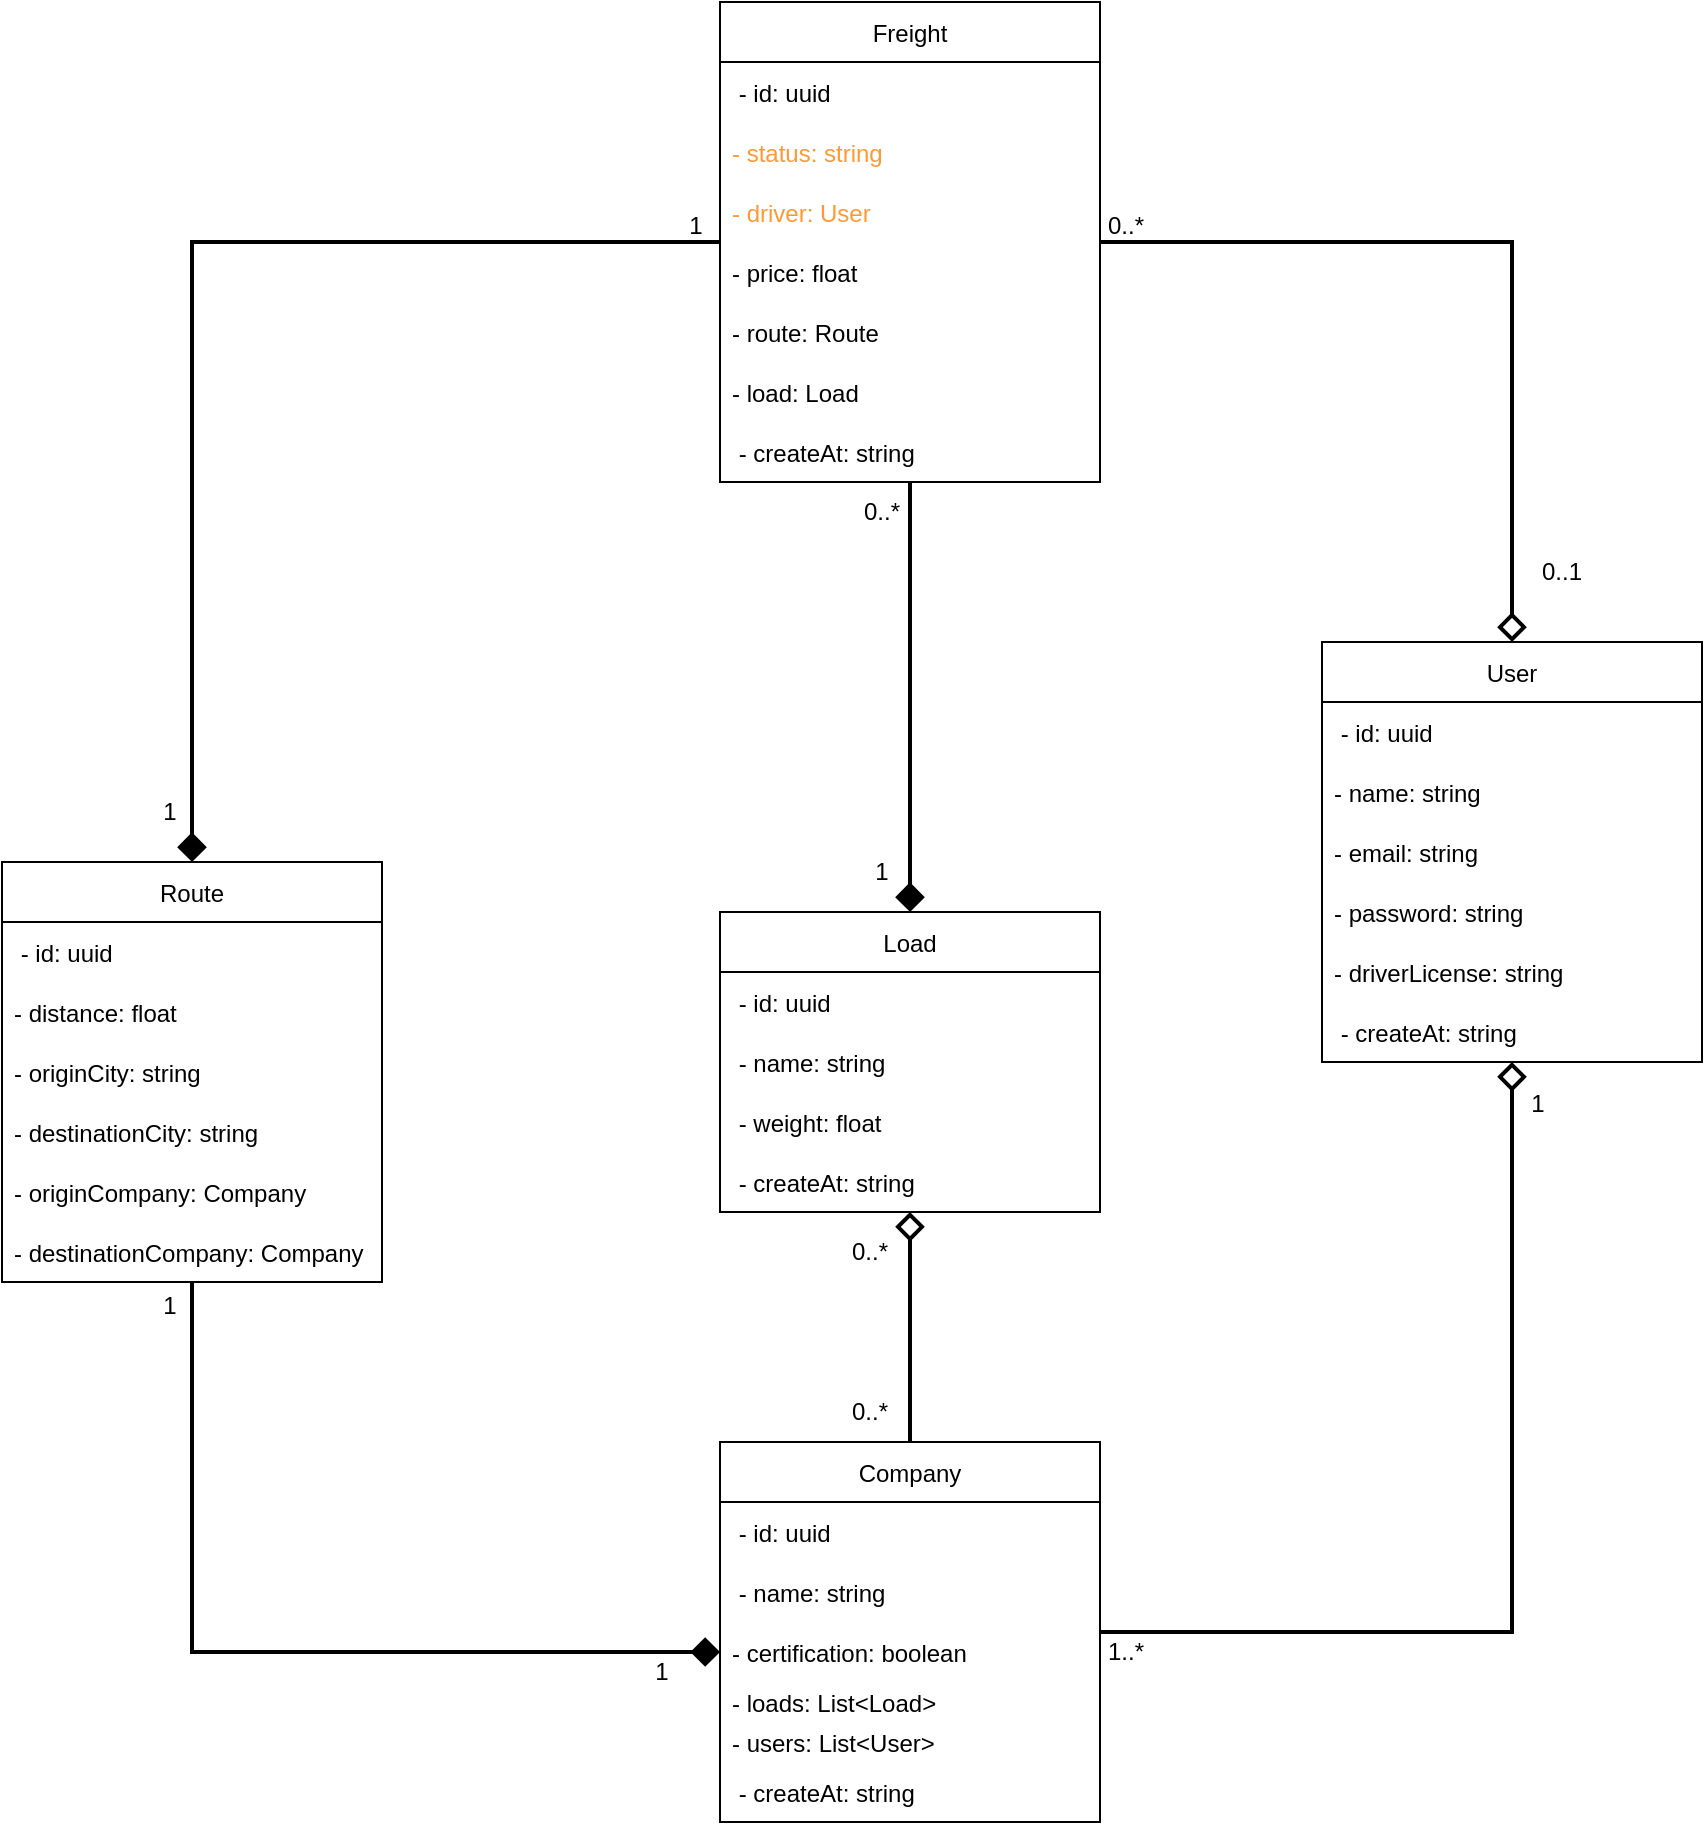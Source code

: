 <mxfile version="20.6.0" type="github" pages="2">
  <diagram id="M3pcUj_e8ZGcJJ1h0OU3" name="Diagrama de Clase">
    <mxGraphModel dx="1021" dy="1715" grid="1" gridSize="10" guides="1" tooltips="1" connect="1" arrows="1" fold="1" page="1" pageScale="1" pageWidth="827" pageHeight="1169" math="0" shadow="0">
      <root>
        <mxCell id="0" />
        <mxCell id="1" parent="0" />
        <mxCell id="J7uX0ePKhyvy9Pcrh8j1-12" style="edgeStyle=orthogonalEdgeStyle;rounded=0;orthogonalLoop=1;jettySize=auto;html=1;strokeWidth=2;fontColor=#FF9933;endArrow=diamond;endFill=0;endSize=10;" parent="1" source="F2yfCua-x1HgIKLivBN5-6" target="F2yfCua-x1HgIKLivBN5-24" edge="1">
          <mxGeometry relative="1" as="geometry" />
        </mxCell>
        <mxCell id="J7uX0ePKhyvy9Pcrh8j1-17" style="edgeStyle=orthogonalEdgeStyle;rounded=0;orthogonalLoop=1;jettySize=auto;html=1;strokeWidth=2;fontColor=#FF9933;endArrow=diamond;endFill=0;endSize=10;" parent="1" source="F2yfCua-x1HgIKLivBN5-6" target="HdKlytza_GGiQgGaJUvl-12" edge="1">
          <mxGeometry relative="1" as="geometry">
            <Array as="points">
              <mxPoint x="1085" y="555" />
            </Array>
            <mxPoint x="1060" y="320" as="targetPoint" />
          </mxGeometry>
        </mxCell>
        <mxCell id="F2yfCua-x1HgIKLivBN5-6" value="Company" style="swimlane;fontStyle=0;childLayout=stackLayout;horizontal=1;startSize=30;horizontalStack=0;resizeParent=1;resizeParentMax=0;resizeLast=0;collapsible=1;marginBottom=0;" parent="1" vertex="1">
          <mxGeometry x="689" y="460" width="190" height="190" as="geometry" />
        </mxCell>
        <mxCell id="F2yfCua-x1HgIKLivBN5-7" value=" - id: uuid" style="text;strokeColor=none;fillColor=none;align=left;verticalAlign=middle;spacingLeft=4;spacingRight=4;overflow=hidden;points=[[0,0.5],[1,0.5]];portConstraint=eastwest;rotatable=0;" parent="F2yfCua-x1HgIKLivBN5-6" vertex="1">
          <mxGeometry y="30" width="190" height="30" as="geometry" />
        </mxCell>
        <mxCell id="ld96d70Gmt-_mfUiLXAM-1" value=" - name: string" style="text;strokeColor=none;fillColor=none;align=left;verticalAlign=middle;spacingLeft=4;spacingRight=4;overflow=hidden;points=[[0,0.5],[1,0.5]];portConstraint=eastwest;rotatable=0;" parent="F2yfCua-x1HgIKLivBN5-6" vertex="1">
          <mxGeometry y="60" width="190" height="30" as="geometry" />
        </mxCell>
        <mxCell id="F2yfCua-x1HgIKLivBN5-8" value="- certification: boolean" style="text;strokeColor=none;fillColor=none;align=left;verticalAlign=middle;spacingLeft=4;spacingRight=4;overflow=hidden;points=[[0,0.5],[1,0.5]];portConstraint=eastwest;rotatable=0;" parent="F2yfCua-x1HgIKLivBN5-6" vertex="1">
          <mxGeometry y="90" width="190" height="30" as="geometry" />
        </mxCell>
        <mxCell id="ld96d70Gmt-_mfUiLXAM-87" value="- loads: List&lt;Load&gt;" style="text;strokeColor=none;fillColor=none;align=left;verticalAlign=middle;spacingLeft=4;spacingRight=4;overflow=hidden;points=[[0,0.5],[1,0.5]];portConstraint=eastwest;rotatable=0;" parent="F2yfCua-x1HgIKLivBN5-6" vertex="1">
          <mxGeometry y="120" width="190" height="20" as="geometry" />
        </mxCell>
        <mxCell id="J7uX0ePKhyvy9Pcrh8j1-10" value="- users: List&lt;User&gt;" style="text;strokeColor=none;fillColor=none;align=left;verticalAlign=middle;spacingLeft=4;spacingRight=4;overflow=hidden;points=[[0,0.5],[1,0.5]];portConstraint=eastwest;rotatable=0;" parent="F2yfCua-x1HgIKLivBN5-6" vertex="1">
          <mxGeometry y="140" width="190" height="20" as="geometry" />
        </mxCell>
        <mxCell id="pTG3mIIrtEYWrlTueh43-6" value=" - createAt: string" style="text;strokeColor=none;fillColor=none;align=left;verticalAlign=middle;spacingLeft=4;spacingRight=4;overflow=hidden;points=[[0,0.5],[1,0.5]];portConstraint=eastwest;rotatable=0;" parent="F2yfCua-x1HgIKLivBN5-6" vertex="1">
          <mxGeometry y="160" width="190" height="30" as="geometry" />
        </mxCell>
        <mxCell id="F2yfCua-x1HgIKLivBN5-24" value="Load" style="swimlane;fontStyle=0;childLayout=stackLayout;horizontal=1;startSize=30;horizontalStack=0;resizeParent=1;resizeParentMax=0;resizeLast=0;collapsible=1;marginBottom=0;" parent="1" vertex="1">
          <mxGeometry x="689" y="195" width="190" height="150" as="geometry" />
        </mxCell>
        <mxCell id="ld96d70Gmt-_mfUiLXAM-4" value=" - id: uuid" style="text;strokeColor=none;fillColor=none;align=left;verticalAlign=middle;spacingLeft=4;spacingRight=4;overflow=hidden;points=[[0,0.5],[1,0.5]];portConstraint=eastwest;rotatable=0;" parent="F2yfCua-x1HgIKLivBN5-24" vertex="1">
          <mxGeometry y="30" width="190" height="30" as="geometry" />
        </mxCell>
        <mxCell id="F2yfCua-x1HgIKLivBN5-72" value=" - name: string" style="text;strokeColor=none;fillColor=none;align=left;verticalAlign=middle;spacingLeft=4;spacingRight=4;overflow=hidden;points=[[0,0.5],[1,0.5]];portConstraint=eastwest;rotatable=0;" parent="F2yfCua-x1HgIKLivBN5-24" vertex="1">
          <mxGeometry y="60" width="190" height="30" as="geometry" />
        </mxCell>
        <mxCell id="SRt64cAYokg9fVg4joZT-1" value=" - weight: float" style="text;strokeColor=none;fillColor=none;align=left;verticalAlign=middle;spacingLeft=4;spacingRight=4;overflow=hidden;points=[[0,0.5],[1,0.5]];portConstraint=eastwest;rotatable=0;" parent="F2yfCua-x1HgIKLivBN5-24" vertex="1">
          <mxGeometry y="90" width="190" height="30" as="geometry" />
        </mxCell>
        <mxCell id="pTG3mIIrtEYWrlTueh43-5" value=" - createAt: string" style="text;strokeColor=none;fillColor=none;align=left;verticalAlign=middle;spacingLeft=4;spacingRight=4;overflow=hidden;points=[[0,0.5],[1,0.5]];portConstraint=eastwest;rotatable=0;" parent="F2yfCua-x1HgIKLivBN5-24" vertex="1">
          <mxGeometry y="120" width="190" height="30" as="geometry" />
        </mxCell>
        <mxCell id="J7uX0ePKhyvy9Pcrh8j1-13" style="edgeStyle=orthogonalEdgeStyle;rounded=0;orthogonalLoop=1;jettySize=auto;html=1;strokeWidth=2;fontColor=#FF9933;endArrow=diamond;endFill=1;endSize=10;" parent="1" source="F2yfCua-x1HgIKLivBN5-39" target="F2yfCua-x1HgIKLivBN5-24" edge="1">
          <mxGeometry relative="1" as="geometry" />
        </mxCell>
        <mxCell id="J7uX0ePKhyvy9Pcrh8j1-14" style="edgeStyle=orthogonalEdgeStyle;rounded=0;orthogonalLoop=1;jettySize=auto;html=1;strokeWidth=2;fontColor=#FF9933;endArrow=diamond;endFill=1;endSize=10;" parent="1" source="F2yfCua-x1HgIKLivBN5-39" target="F2yfCua-x1HgIKLivBN5-77" edge="1">
          <mxGeometry relative="1" as="geometry" />
        </mxCell>
        <mxCell id="J7uX0ePKhyvy9Pcrh8j1-16" style="edgeStyle=orthogonalEdgeStyle;rounded=0;orthogonalLoop=1;jettySize=auto;html=1;strokeWidth=2;fontColor=#FF9933;endArrow=diamond;endFill=0;endSize=10;" parent="1" source="F2yfCua-x1HgIKLivBN5-39" target="HdKlytza_GGiQgGaJUvl-12" edge="1">
          <mxGeometry relative="1" as="geometry" />
        </mxCell>
        <mxCell id="F2yfCua-x1HgIKLivBN5-39" value="Freight" style="swimlane;fontStyle=0;childLayout=stackLayout;horizontal=1;startSize=30;horizontalStack=0;resizeParent=1;resizeParentMax=0;resizeLast=0;collapsible=1;marginBottom=0;" parent="1" vertex="1">
          <mxGeometry x="689" y="-260" width="190" height="240" as="geometry" />
        </mxCell>
        <mxCell id="ld96d70Gmt-_mfUiLXAM-5" value=" - id: uuid" style="text;strokeColor=none;fillColor=none;align=left;verticalAlign=middle;spacingLeft=4;spacingRight=4;overflow=hidden;points=[[0,0.5],[1,0.5]];portConstraint=eastwest;rotatable=0;" parent="F2yfCua-x1HgIKLivBN5-39" vertex="1">
          <mxGeometry y="30" width="190" height="30" as="geometry" />
        </mxCell>
        <mxCell id="HdKlytza_GGiQgGaJUvl-10" value="- status: string" style="text;strokeColor=none;fillColor=none;align=left;verticalAlign=middle;spacingLeft=4;spacingRight=4;overflow=hidden;points=[[0,0.5],[1,0.5]];portConstraint=eastwest;rotatable=0;labelBackgroundColor=none;fontColor=#FF9933;" parent="F2yfCua-x1HgIKLivBN5-39" vertex="1">
          <mxGeometry y="60" width="190" height="30" as="geometry" />
        </mxCell>
        <mxCell id="HdKlytza_GGiQgGaJUvl-15" value="- driver: User" style="text;strokeColor=none;fillColor=none;align=left;verticalAlign=middle;spacingLeft=4;spacingRight=4;overflow=hidden;points=[[0,0.5],[1,0.5]];portConstraint=eastwest;rotatable=0;fontColor=#FF9933;" parent="F2yfCua-x1HgIKLivBN5-39" vertex="1">
          <mxGeometry y="90" width="190" height="30" as="geometry" />
        </mxCell>
        <mxCell id="HdKlytza_GGiQgGaJUvl-16" value="- price: float" style="text;strokeColor=none;fillColor=none;align=left;verticalAlign=middle;spacingLeft=4;spacingRight=4;overflow=hidden;points=[[0,0.5],[1,0.5]];portConstraint=eastwest;rotatable=0;" parent="F2yfCua-x1HgIKLivBN5-39" vertex="1">
          <mxGeometry y="120" width="190" height="30" as="geometry" />
        </mxCell>
        <mxCell id="F2yfCua-x1HgIKLivBN5-60" value="- route: Route" style="text;strokeColor=none;fillColor=none;align=left;verticalAlign=middle;spacingLeft=4;spacingRight=4;overflow=hidden;points=[[0,0.5],[1,0.5]];portConstraint=eastwest;rotatable=0;" parent="F2yfCua-x1HgIKLivBN5-39" vertex="1">
          <mxGeometry y="150" width="190" height="30" as="geometry" />
        </mxCell>
        <mxCell id="HdKlytza_GGiQgGaJUvl-18" value="- load: Load" style="text;strokeColor=none;fillColor=none;align=left;verticalAlign=middle;spacingLeft=4;spacingRight=4;overflow=hidden;points=[[0,0.5],[1,0.5]];portConstraint=eastwest;rotatable=0;" parent="F2yfCua-x1HgIKLivBN5-39" vertex="1">
          <mxGeometry y="180" width="190" height="30" as="geometry" />
        </mxCell>
        <mxCell id="ld96d70Gmt-_mfUiLXAM-8" value=" - createAt: string" style="text;strokeColor=none;fillColor=none;align=left;verticalAlign=middle;spacingLeft=4;spacingRight=4;overflow=hidden;points=[[0,0.5],[1,0.5]];portConstraint=eastwest;rotatable=0;" parent="F2yfCua-x1HgIKLivBN5-39" vertex="1">
          <mxGeometry y="210" width="190" height="30" as="geometry" />
        </mxCell>
        <mxCell id="J7uX0ePKhyvy9Pcrh8j1-15" style="edgeStyle=orthogonalEdgeStyle;rounded=0;orthogonalLoop=1;jettySize=auto;html=1;entryX=0;entryY=0.5;entryDx=0;entryDy=0;strokeWidth=2;fontColor=#FF9933;endArrow=diamond;endFill=1;endSize=10;" parent="1" source="F2yfCua-x1HgIKLivBN5-77" target="F2yfCua-x1HgIKLivBN5-8" edge="1">
          <mxGeometry relative="1" as="geometry" />
        </mxCell>
        <mxCell id="F2yfCua-x1HgIKLivBN5-77" value="Route" style="swimlane;fontStyle=0;childLayout=stackLayout;horizontal=1;startSize=30;horizontalStack=0;resizeParent=1;resizeParentMax=0;resizeLast=0;collapsible=1;marginBottom=0;" parent="1" vertex="1">
          <mxGeometry x="330" y="170" width="190" height="210" as="geometry" />
        </mxCell>
        <mxCell id="ld96d70Gmt-_mfUiLXAM-3" value=" - id: uuid" style="text;strokeColor=none;fillColor=none;align=left;verticalAlign=middle;spacingLeft=4;spacingRight=4;overflow=hidden;points=[[0,0.5],[1,0.5]];portConstraint=eastwest;rotatable=0;" parent="F2yfCua-x1HgIKLivBN5-77" vertex="1">
          <mxGeometry y="30" width="190" height="30" as="geometry" />
        </mxCell>
        <mxCell id="CucOphMQl8QsdvXRG6Uy-3" value="- distance: float" style="text;strokeColor=none;fillColor=none;align=left;verticalAlign=middle;spacingLeft=4;spacingRight=4;overflow=hidden;points=[[0,0.5],[1,0.5]];portConstraint=eastwest;rotatable=0;" parent="F2yfCua-x1HgIKLivBN5-77" vertex="1">
          <mxGeometry y="60" width="190" height="30" as="geometry" />
        </mxCell>
        <mxCell id="F2yfCua-x1HgIKLivBN5-79" value="- originCity: string" style="text;strokeColor=none;fillColor=none;align=left;verticalAlign=middle;spacingLeft=4;spacingRight=4;overflow=hidden;points=[[0,0.5],[1,0.5]];portConstraint=eastwest;rotatable=0;" parent="F2yfCua-x1HgIKLivBN5-77" vertex="1">
          <mxGeometry y="90" width="190" height="30" as="geometry" />
        </mxCell>
        <mxCell id="F2yfCua-x1HgIKLivBN5-80" value="- destinationCity: string" style="text;strokeColor=none;fillColor=none;align=left;verticalAlign=middle;spacingLeft=4;spacingRight=4;overflow=hidden;points=[[0,0.5],[1,0.5]];portConstraint=eastwest;rotatable=0;" parent="F2yfCua-x1HgIKLivBN5-77" vertex="1">
          <mxGeometry y="120" width="190" height="30" as="geometry" />
        </mxCell>
        <mxCell id="F2yfCua-x1HgIKLivBN5-83" value="- originCompany: Company" style="text;strokeColor=none;fillColor=none;align=left;verticalAlign=middle;spacingLeft=4;spacingRight=4;overflow=hidden;points=[[0,0.5],[1,0.5]];portConstraint=eastwest;rotatable=0;" parent="F2yfCua-x1HgIKLivBN5-77" vertex="1">
          <mxGeometry y="150" width="190" height="30" as="geometry" />
        </mxCell>
        <mxCell id="F2yfCua-x1HgIKLivBN5-84" value="- destinationCompany: Company" style="text;strokeColor=none;fillColor=none;align=left;verticalAlign=middle;spacingLeft=4;spacingRight=4;overflow=hidden;points=[[0,0.5],[1,0.5]];portConstraint=eastwest;rotatable=0;" parent="F2yfCua-x1HgIKLivBN5-77" vertex="1">
          <mxGeometry y="180" width="190" height="30" as="geometry" />
        </mxCell>
        <mxCell id="HdKlytza_GGiQgGaJUvl-12" value="User" style="swimlane;fontStyle=0;childLayout=stackLayout;horizontal=1;startSize=30;horizontalStack=0;resizeParent=1;resizeParentMax=0;resizeLast=0;collapsible=1;marginBottom=0;" parent="1" vertex="1">
          <mxGeometry x="990" y="60" width="190" height="210" as="geometry" />
        </mxCell>
        <mxCell id="ld96d70Gmt-_mfUiLXAM-6" value=" - id: uuid" style="text;strokeColor=none;fillColor=none;align=left;verticalAlign=middle;spacingLeft=4;spacingRight=4;overflow=hidden;points=[[0,0.5],[1,0.5]];portConstraint=eastwest;rotatable=0;" parent="HdKlytza_GGiQgGaJUvl-12" vertex="1">
          <mxGeometry y="30" width="190" height="30" as="geometry" />
        </mxCell>
        <mxCell id="HdKlytza_GGiQgGaJUvl-13" value="- name: string" style="text;strokeColor=none;fillColor=none;align=left;verticalAlign=middle;spacingLeft=4;spacingRight=4;overflow=hidden;points=[[0,0.5],[1,0.5]];portConstraint=eastwest;rotatable=0;" parent="HdKlytza_GGiQgGaJUvl-12" vertex="1">
          <mxGeometry y="60" width="190" height="30" as="geometry" />
        </mxCell>
        <mxCell id="pTG3mIIrtEYWrlTueh43-2" value="- email: string" style="text;strokeColor=none;fillColor=none;align=left;verticalAlign=middle;spacingLeft=4;spacingRight=4;overflow=hidden;points=[[0,0.5],[1,0.5]];portConstraint=eastwest;rotatable=0;" parent="HdKlytza_GGiQgGaJUvl-12" vertex="1">
          <mxGeometry y="90" width="190" height="30" as="geometry" />
        </mxCell>
        <mxCell id="pTG3mIIrtEYWrlTueh43-3" value="- password: string" style="text;strokeColor=none;fillColor=none;align=left;verticalAlign=middle;spacingLeft=4;spacingRight=4;overflow=hidden;points=[[0,0.5],[1,0.5]];portConstraint=eastwest;rotatable=0;" parent="HdKlytza_GGiQgGaJUvl-12" vertex="1">
          <mxGeometry y="120" width="190" height="30" as="geometry" />
        </mxCell>
        <mxCell id="pTG3mIIrtEYWrlTueh43-4" value="- driverLicense: string" style="text;strokeColor=none;fillColor=none;align=left;verticalAlign=middle;spacingLeft=4;spacingRight=4;overflow=hidden;points=[[0,0.5],[1,0.5]];portConstraint=eastwest;rotatable=0;" parent="HdKlytza_GGiQgGaJUvl-12" vertex="1">
          <mxGeometry y="150" width="190" height="30" as="geometry" />
        </mxCell>
        <mxCell id="pTG3mIIrtEYWrlTueh43-1" value=" - createAt: string" style="text;strokeColor=none;fillColor=none;align=left;verticalAlign=middle;spacingLeft=4;spacingRight=4;overflow=hidden;points=[[0,0.5],[1,0.5]];portConstraint=eastwest;rotatable=0;" parent="HdKlytza_GGiQgGaJUvl-12" vertex="1">
          <mxGeometry y="180" width="190" height="30" as="geometry" />
        </mxCell>
        <mxCell id="HdKlytza_GGiQgGaJUvl-30" value="1" style="text;html=1;strokeColor=none;fillColor=none;align=center;verticalAlign=middle;whiteSpace=wrap;rounded=0;" parent="1" vertex="1">
          <mxGeometry x="667" y="-153" width="20" height="10" as="geometry" />
        </mxCell>
        <mxCell id="HdKlytza_GGiQgGaJUvl-34" value="0..1" style="text;html=1;strokeColor=none;fillColor=none;align=center;verticalAlign=middle;whiteSpace=wrap;rounded=0;" parent="1" vertex="1">
          <mxGeometry x="1100" y="20" width="20" height="10" as="geometry" />
        </mxCell>
        <mxCell id="HdKlytza_GGiQgGaJUvl-45" value="1" style="text;html=1;strokeColor=none;fillColor=none;align=center;verticalAlign=middle;whiteSpace=wrap;rounded=0;" parent="1" vertex="1">
          <mxGeometry x="760" y="170" width="20" height="10" as="geometry" />
        </mxCell>
        <mxCell id="HdKlytza_GGiQgGaJUvl-46" value="0..*" style="text;html=1;strokeColor=none;fillColor=none;align=center;verticalAlign=middle;whiteSpace=wrap;rounded=0;" parent="1" vertex="1">
          <mxGeometry x="760" y="-10" width="20" height="10" as="geometry" />
        </mxCell>
        <mxCell id="hMBWMICOuz-v4nyTVwGk-6" value="1" style="text;html=1;strokeColor=none;fillColor=none;align=center;verticalAlign=middle;whiteSpace=wrap;rounded=0;" parent="1" vertex="1">
          <mxGeometry x="650" y="570" width="20" height="10" as="geometry" />
        </mxCell>
        <mxCell id="hMBWMICOuz-v4nyTVwGk-7" value="1" style="text;html=1;strokeColor=none;fillColor=none;align=center;verticalAlign=middle;whiteSpace=wrap;rounded=0;" parent="1" vertex="1">
          <mxGeometry x="404" y="140" width="20" height="10" as="geometry" />
        </mxCell>
        <mxCell id="hMBWMICOuz-v4nyTVwGk-12" value="0..*" style="text;html=1;strokeColor=none;fillColor=none;align=center;verticalAlign=middle;whiteSpace=wrap;rounded=0;" parent="1" vertex="1">
          <mxGeometry x="754" y="360" width="20" height="10" as="geometry" />
        </mxCell>
        <mxCell id="hMBWMICOuz-v4nyTVwGk-13" value="0..*" style="text;html=1;strokeColor=none;fillColor=none;align=center;verticalAlign=middle;whiteSpace=wrap;rounded=0;" parent="1" vertex="1">
          <mxGeometry x="754" y="440" width="20" height="10" as="geometry" />
        </mxCell>
        <mxCell id="J7uX0ePKhyvy9Pcrh8j1-18" value="1" style="text;html=1;strokeColor=none;fillColor=none;align=center;verticalAlign=middle;whiteSpace=wrap;rounded=0;" parent="1" vertex="1">
          <mxGeometry x="404" y="387" width="20" height="10" as="geometry" />
        </mxCell>
        <mxCell id="J7uX0ePKhyvy9Pcrh8j1-20" value="1..*" style="text;html=1;strokeColor=none;fillColor=none;align=center;verticalAlign=middle;whiteSpace=wrap;rounded=0;" parent="1" vertex="1">
          <mxGeometry x="882" y="560" width="20" height="10" as="geometry" />
        </mxCell>
        <mxCell id="J7uX0ePKhyvy9Pcrh8j1-21" value="0..*" style="text;html=1;strokeColor=none;fillColor=none;align=center;verticalAlign=middle;whiteSpace=wrap;rounded=0;" parent="1" vertex="1">
          <mxGeometry x="882" y="-153" width="20" height="10" as="geometry" />
        </mxCell>
        <mxCell id="J7uX0ePKhyvy9Pcrh8j1-36" value="1" style="text;html=1;strokeColor=none;fillColor=none;align=center;verticalAlign=middle;whiteSpace=wrap;rounded=0;" parent="1" vertex="1">
          <mxGeometry x="1088" y="286" width="20" height="10" as="geometry" />
        </mxCell>
      </root>
    </mxGraphModel>
  </diagram>
  <diagram id="1bz0O799h8V0yVq-FYLp" name="Diagrama de Casos de Uso">
    <mxGraphModel dx="1578" dy="844" grid="1" gridSize="10" guides="1" tooltips="1" connect="1" arrows="1" fold="1" page="1" pageScale="1" pageWidth="827" pageHeight="1169" math="0" shadow="0">
      <root>
        <mxCell id="0" />
        <mxCell id="1" parent="0" />
        <mxCell id="QoGKlaLHUCBEnwmlQGfR-20" style="edgeStyle=orthogonalEdgeStyle;curved=1;rounded=0;orthogonalLoop=1;jettySize=auto;html=1;entryX=0.5;entryY=1;entryDx=0;entryDy=0;strokeWidth=1;" edge="1" parent="1" source="QoGKlaLHUCBEnwmlQGfR-1" target="QoGKlaLHUCBEnwmlQGfR-5">
          <mxGeometry relative="1" as="geometry" />
        </mxCell>
        <mxCell id="QoGKlaLHUCBEnwmlQGfR-21" style="edgeStyle=orthogonalEdgeStyle;curved=1;rounded=0;orthogonalLoop=1;jettySize=auto;html=1;entryX=0.5;entryY=1;entryDx=0;entryDy=0;strokeWidth=1;" edge="1" parent="1" source="QoGKlaLHUCBEnwmlQGfR-1" target="QoGKlaLHUCBEnwmlQGfR-4">
          <mxGeometry relative="1" as="geometry" />
        </mxCell>
        <mxCell id="QoGKlaLHUCBEnwmlQGfR-22" style="edgeStyle=orthogonalEdgeStyle;curved=1;rounded=0;orthogonalLoop=1;jettySize=auto;html=1;entryX=0.5;entryY=1;entryDx=0;entryDy=0;strokeWidth=1;" edge="1" parent="1" source="QoGKlaLHUCBEnwmlQGfR-1" target="QoGKlaLHUCBEnwmlQGfR-7">
          <mxGeometry relative="1" as="geometry" />
        </mxCell>
        <mxCell id="QoGKlaLHUCBEnwmlQGfR-23" style="edgeStyle=orthogonalEdgeStyle;curved=1;rounded=0;orthogonalLoop=1;jettySize=auto;html=1;entryX=0.5;entryY=1;entryDx=0;entryDy=0;strokeWidth=1;" edge="1" parent="1" source="QoGKlaLHUCBEnwmlQGfR-1" target="QoGKlaLHUCBEnwmlQGfR-6">
          <mxGeometry relative="1" as="geometry" />
        </mxCell>
        <mxCell id="QoGKlaLHUCBEnwmlQGfR-24" style="edgeStyle=orthogonalEdgeStyle;curved=1;rounded=0;orthogonalLoop=1;jettySize=auto;html=1;strokeWidth=1;" edge="1" parent="1" source="QoGKlaLHUCBEnwmlQGfR-1" target="QoGKlaLHUCBEnwmlQGfR-9">
          <mxGeometry relative="1" as="geometry" />
        </mxCell>
        <mxCell id="QoGKlaLHUCBEnwmlQGfR-1" value="Empresa" style="shape=umlActor;verticalLabelPosition=bottom;verticalAlign=top;html=1;outlineConnect=0;" vertex="1" parent="1">
          <mxGeometry x="398" y="740" width="30" height="60" as="geometry" />
        </mxCell>
        <mxCell id="R5DaQg2-dEpTNpGCotOX-2" style="edgeStyle=orthogonalEdgeStyle;curved=1;rounded=0;orthogonalLoop=1;jettySize=auto;html=1;entryX=0.5;entryY=0;entryDx=0;entryDy=0;strokeWidth=1;" edge="1" parent="1" source="QoGKlaLHUCBEnwmlQGfR-2" target="QoGKlaLHUCBEnwmlQGfR-9">
          <mxGeometry relative="1" as="geometry" />
        </mxCell>
        <mxCell id="R5DaQg2-dEpTNpGCotOX-4" style="edgeStyle=orthogonalEdgeStyle;curved=1;rounded=0;orthogonalLoop=1;jettySize=auto;html=1;entryX=1;entryY=0.5;entryDx=0;entryDy=0;strokeWidth=1;" edge="1" parent="1" source="QoGKlaLHUCBEnwmlQGfR-2" target="QoGKlaLHUCBEnwmlQGfR-8">
          <mxGeometry relative="1" as="geometry" />
        </mxCell>
        <mxCell id="R5DaQg2-dEpTNpGCotOX-6" style="edgeStyle=orthogonalEdgeStyle;curved=1;rounded=0;orthogonalLoop=1;jettySize=auto;html=1;entryX=0;entryY=0.5;entryDx=0;entryDy=0;strokeWidth=1;" edge="1" parent="1" source="QoGKlaLHUCBEnwmlQGfR-2" target="R5DaQg2-dEpTNpGCotOX-5">
          <mxGeometry relative="1" as="geometry" />
        </mxCell>
        <mxCell id="R5DaQg2-dEpTNpGCotOX-7" value="" style="edgeStyle=orthogonalEdgeStyle;curved=1;rounded=0;orthogonalLoop=1;jettySize=auto;html=1;strokeWidth=1;" edge="1" parent="1" source="QoGKlaLHUCBEnwmlQGfR-2" target="QoGKlaLHUCBEnwmlQGfR-9">
          <mxGeometry relative="1" as="geometry" />
        </mxCell>
        <mxCell id="QoGKlaLHUCBEnwmlQGfR-2" value="Motorista" style="shape=umlActor;verticalLabelPosition=top;verticalAlign=bottom;html=1;outlineConnect=0;direction=east;horizontal=1;labelPosition=center;align=center;" vertex="1" parent="1">
          <mxGeometry x="398" y="210" width="30" height="60" as="geometry" />
        </mxCell>
        <mxCell id="QoGKlaLHUCBEnwmlQGfR-26" style="edgeStyle=orthogonalEdgeStyle;curved=1;rounded=0;orthogonalLoop=1;jettySize=auto;html=1;entryX=1;entryY=0.5;entryDx=0;entryDy=0;strokeWidth=1;dashed=1;" edge="1" parent="1" source="QoGKlaLHUCBEnwmlQGfR-4" target="QoGKlaLHUCBEnwmlQGfR-9">
          <mxGeometry relative="1" as="geometry">
            <Array as="points">
              <mxPoint x="704" y="410" />
            </Array>
          </mxGeometry>
        </mxCell>
        <mxCell id="QoGKlaLHUCBEnwmlQGfR-27" value="&amp;lt;&amp;lt;include&amp;gt;&amp;gt;" style="edgeLabel;html=1;align=center;verticalAlign=middle;resizable=0;points=[];" vertex="1" connectable="0" parent="QoGKlaLHUCBEnwmlQGfR-26">
          <mxGeometry x="-0.493" y="40" relative="1" as="geometry">
            <mxPoint as="offset" />
          </mxGeometry>
        </mxCell>
        <mxCell id="QoGKlaLHUCBEnwmlQGfR-4" value="Gerenciamento de Trabalho" style="ellipse;whiteSpace=wrap;html=1;" vertex="1" parent="1">
          <mxGeometry x="654" y="550" width="120" height="80" as="geometry" />
        </mxCell>
        <mxCell id="R5DaQg2-dEpTNpGCotOX-11" style="edgeStyle=orthogonalEdgeStyle;curved=1;rounded=0;orthogonalLoop=1;jettySize=auto;html=1;entryX=1;entryY=1;entryDx=0;entryDy=0;dashed=1;strokeWidth=1;" edge="1" parent="1" source="QoGKlaLHUCBEnwmlQGfR-5" target="QoGKlaLHUCBEnwmlQGfR-9">
          <mxGeometry relative="1" as="geometry">
            <Array as="points">
              <mxPoint x="550" y="490" />
              <mxPoint x="455" y="490" />
            </Array>
          </mxGeometry>
        </mxCell>
        <mxCell id="R5DaQg2-dEpTNpGCotOX-12" value="&amp;lt;&amp;lt;include&amp;gt;&amp;gt;" style="edgeLabel;html=1;align=center;verticalAlign=middle;resizable=0;points=[];" vertex="1" connectable="0" parent="R5DaQg2-dEpTNpGCotOX-11">
          <mxGeometry x="-0.074" y="1" relative="1" as="geometry">
            <mxPoint as="offset" />
          </mxGeometry>
        </mxCell>
        <mxCell id="QoGKlaLHUCBEnwmlQGfR-5" value="Gerenciamento de Frete" style="ellipse;whiteSpace=wrap;html=1;" vertex="1" parent="1">
          <mxGeometry x="494" y="550" width="120" height="80" as="geometry" />
        </mxCell>
        <mxCell id="QoGKlaLHUCBEnwmlQGfR-28" style="edgeStyle=orthogonalEdgeStyle;curved=1;rounded=0;orthogonalLoop=1;jettySize=auto;html=1;entryX=0;entryY=0.5;entryDx=0;entryDy=0;dashed=1;strokeWidth=1;" edge="1" parent="1" source="QoGKlaLHUCBEnwmlQGfR-6" target="QoGKlaLHUCBEnwmlQGfR-9">
          <mxGeometry relative="1" as="geometry">
            <Array as="points">
              <mxPoint x="114" y="410" />
            </Array>
          </mxGeometry>
        </mxCell>
        <mxCell id="QoGKlaLHUCBEnwmlQGfR-29" value="&amp;lt;&amp;lt;include&amp;gt;&amp;gt;" style="edgeLabel;html=1;align=center;verticalAlign=middle;resizable=0;points=[];" vertex="1" connectable="0" parent="QoGKlaLHUCBEnwmlQGfR-28">
          <mxGeometry x="0.19" y="-20" relative="1" as="geometry">
            <mxPoint as="offset" />
          </mxGeometry>
        </mxCell>
        <mxCell id="QoGKlaLHUCBEnwmlQGfR-6" value="&lt;div&gt;Gerenciamento de Carga&lt;/div&gt;" style="ellipse;whiteSpace=wrap;html=1;" vertex="1" parent="1">
          <mxGeometry x="54" y="540" width="120" height="80" as="geometry" />
        </mxCell>
        <mxCell id="QoGKlaLHUCBEnwmlQGfR-12" style="edgeStyle=orthogonalEdgeStyle;curved=1;rounded=0;orthogonalLoop=1;jettySize=auto;html=1;entryX=0;entryY=1;entryDx=0;entryDy=0;exitX=0.5;exitY=0;exitDx=0;exitDy=0;dashed=1;" edge="1" parent="1" source="QoGKlaLHUCBEnwmlQGfR-7" target="QoGKlaLHUCBEnwmlQGfR-9">
          <mxGeometry relative="1" as="geometry" />
        </mxCell>
        <mxCell id="QoGKlaLHUCBEnwmlQGfR-15" value="&amp;lt;&amp;lt;include&amp;gt;&amp;gt;" style="edgeLabel;html=1;align=center;verticalAlign=middle;resizable=0;points=[];" vertex="1" connectable="0" parent="QoGKlaLHUCBEnwmlQGfR-12">
          <mxGeometry x="0.045" y="2" relative="1" as="geometry">
            <mxPoint as="offset" />
          </mxGeometry>
        </mxCell>
        <mxCell id="QoGKlaLHUCBEnwmlQGfR-7" value="Manter Empresa" style="ellipse;whiteSpace=wrap;html=1;" vertex="1" parent="1">
          <mxGeometry x="214" y="550" width="120" height="80" as="geometry" />
        </mxCell>
        <mxCell id="R5DaQg2-dEpTNpGCotOX-3" style="edgeStyle=orthogonalEdgeStyle;curved=1;rounded=0;orthogonalLoop=1;jettySize=auto;html=1;entryX=0;entryY=0;entryDx=0;entryDy=0;dashed=1;strokeWidth=1;" edge="1" parent="1" source="QoGKlaLHUCBEnwmlQGfR-8" target="QoGKlaLHUCBEnwmlQGfR-9">
          <mxGeometry relative="1" as="geometry">
            <Array as="points">
              <mxPoint x="190" y="382" />
            </Array>
          </mxGeometry>
        </mxCell>
        <mxCell id="R5DaQg2-dEpTNpGCotOX-10" value="&amp;lt;&amp;lt;include&amp;gt;&amp;gt;" style="edgeLabel;html=1;align=center;verticalAlign=middle;resizable=0;points=[];" vertex="1" connectable="0" parent="R5DaQg2-dEpTNpGCotOX-3">
          <mxGeometry x="-0.579" y="25" relative="1" as="geometry">
            <mxPoint as="offset" />
          </mxGeometry>
        </mxCell>
        <mxCell id="QoGKlaLHUCBEnwmlQGfR-8" value="&lt;div&gt;Manter Motorista&lt;/div&gt;" style="ellipse;whiteSpace=wrap;html=1;" vertex="1" parent="1">
          <mxGeometry x="130" y="201" width="120" height="80" as="geometry" />
        </mxCell>
        <mxCell id="QoGKlaLHUCBEnwmlQGfR-9" value="&lt;div&gt;Efetuar login&lt;/div&gt;" style="ellipse;whiteSpace=wrap;html=1;" vertex="1" parent="1">
          <mxGeometry x="353" y="370" width="120" height="80" as="geometry" />
        </mxCell>
        <mxCell id="R5DaQg2-dEpTNpGCotOX-8" style="edgeStyle=orthogonalEdgeStyle;curved=1;rounded=0;orthogonalLoop=1;jettySize=auto;html=1;entryX=1;entryY=0;entryDx=0;entryDy=0;strokeWidth=1;dashed=1;" edge="1" parent="1" source="R5DaQg2-dEpTNpGCotOX-5" target="QoGKlaLHUCBEnwmlQGfR-9">
          <mxGeometry relative="1" as="geometry">
            <Array as="points">
              <mxPoint x="630" y="382" />
            </Array>
          </mxGeometry>
        </mxCell>
        <mxCell id="R5DaQg2-dEpTNpGCotOX-9" value="&amp;lt;&amp;lt;include&amp;gt;&amp;gt;" style="edgeLabel;html=1;align=center;verticalAlign=middle;resizable=0;points=[];" vertex="1" connectable="0" parent="R5DaQg2-dEpTNpGCotOX-8">
          <mxGeometry x="-0.497" y="-29" relative="1" as="geometry">
            <mxPoint as="offset" />
          </mxGeometry>
        </mxCell>
        <mxCell id="R5DaQg2-dEpTNpGCotOX-5" value="&lt;div&gt;Manter Frete&lt;/div&gt;" style="ellipse;whiteSpace=wrap;html=1;" vertex="1" parent="1">
          <mxGeometry x="570" y="199" width="120" height="80" as="geometry" />
        </mxCell>
      </root>
    </mxGraphModel>
  </diagram>
</mxfile>
